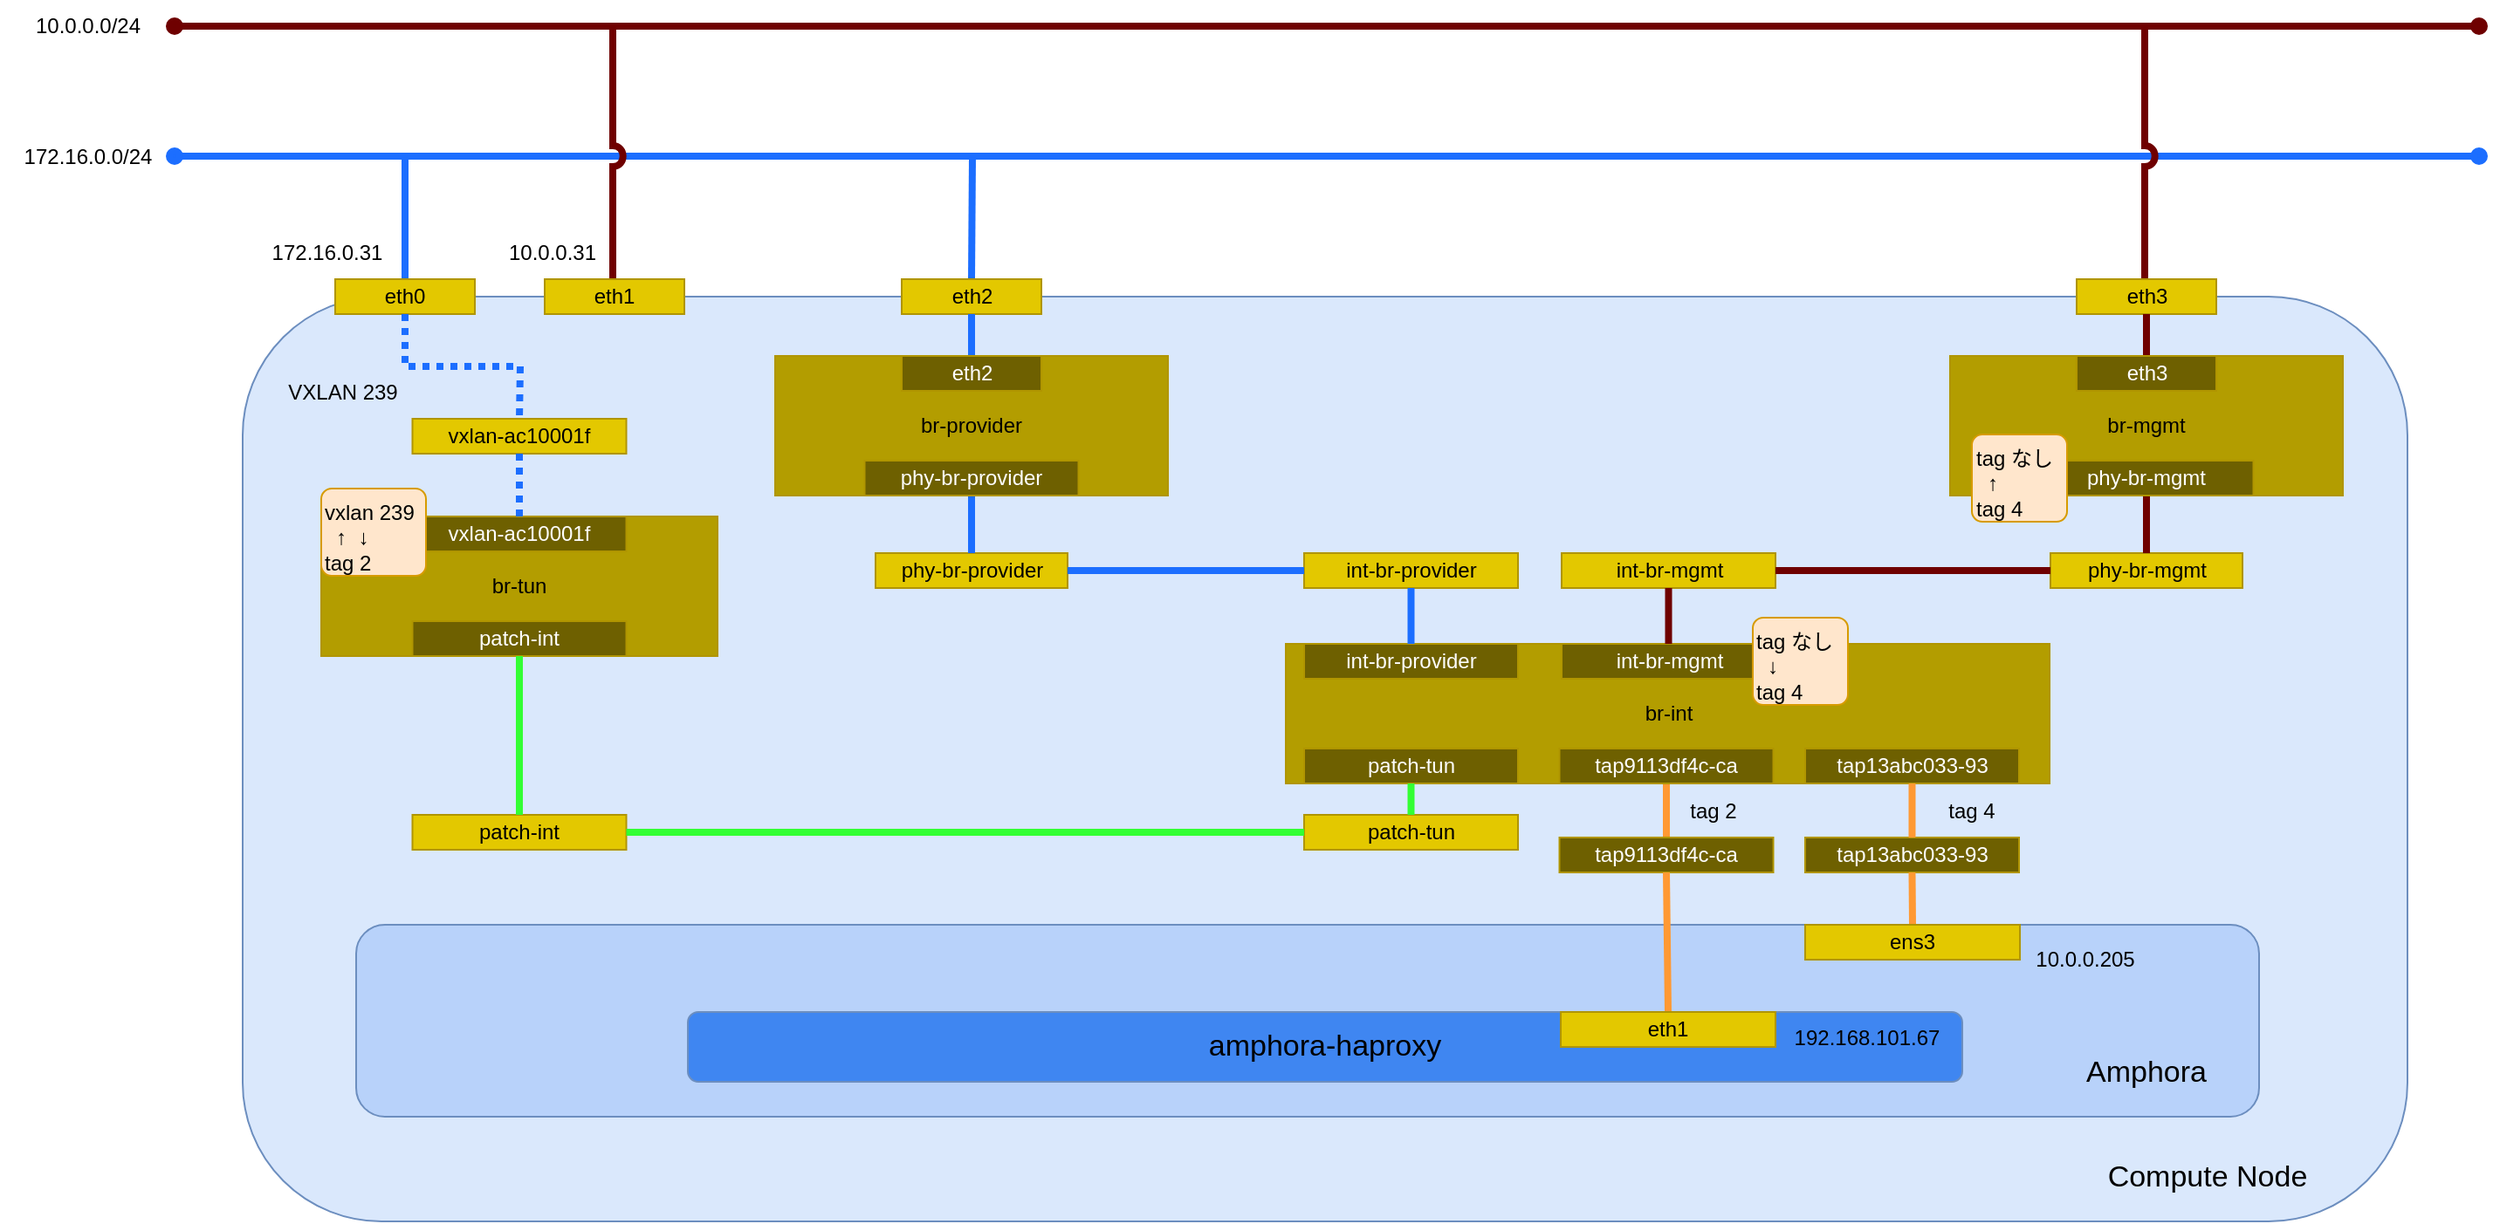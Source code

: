 <mxfile version="24.4.4" type="device">
  <diagram name="ページ1" id="6O8cq4Rfigk1k-ii5kAo">
    <mxGraphModel dx="2653" dy="653" grid="1" gridSize="10" guides="1" tooltips="1" connect="1" arrows="1" fold="1" page="1" pageScale="1" pageWidth="827" pageHeight="1169" math="0" shadow="0">
      <root>
        <mxCell id="0" />
        <object label="ネットワーク" id="1">
          <mxCell style="locked=1;" parent="0" />
        </object>
        <mxCell id="nmcxP7l3HHxIJU_-N-T5-9" value="" style="endArrow=oval;html=1;rounded=0;startArrow=oval;startFill=1;endFill=1;strokeWidth=4;fillColor=#a20025;strokeColor=#6F0000;" parent="1" edge="1">
          <mxGeometry width="50" height="50" relative="1" as="geometry">
            <mxPoint x="-694" y="35" as="sourcePoint" />
            <mxPoint x="626" y="35" as="targetPoint" />
          </mxGeometry>
        </mxCell>
        <mxCell id="nmcxP7l3HHxIJU_-N-T5-10" value="10.0.0.0/24" style="text;html=1;align=center;verticalAlign=middle;resizable=0;points=[];autosize=1;strokeColor=none;fillColor=none;" parent="1" vertex="1">
          <mxGeometry x="-784" y="20" width="80" height="30" as="geometry" />
        </mxCell>
        <mxCell id="nmcxP7l3HHxIJU_-N-T5-11" value="" style="endArrow=oval;html=1;rounded=0;startArrow=oval;startFill=1;endFill=1;strokeWidth=4;fillColor=#a20025;strokeColor=#1C6EFF;" parent="1" edge="1">
          <mxGeometry width="50" height="50" relative="1" as="geometry">
            <mxPoint x="-694" y="109.5" as="sourcePoint" />
            <mxPoint x="626" y="109.5" as="targetPoint" />
          </mxGeometry>
        </mxCell>
        <mxCell id="nmcxP7l3HHxIJU_-N-T5-12" value="172.16.0.0/24" style="text;html=1;align=center;verticalAlign=middle;resizable=0;points=[];autosize=1;strokeColor=none;fillColor=none;" parent="1" vertex="1">
          <mxGeometry x="-794" y="95" width="100" height="30" as="geometry" />
        </mxCell>
        <mxCell id="nmcxP7l3HHxIJU_-N-T5-13" value="" style="endArrow=none;html=1;rounded=0;startArrow=none;startFill=0;endFill=0;strokeWidth=4;fillColor=#a20025;strokeColor=#1C6EFF;jumpStyle=arc;" parent="1" edge="1">
          <mxGeometry width="50" height="50" relative="1" as="geometry">
            <mxPoint x="-562" y="110" as="sourcePoint" />
            <mxPoint x="-562" y="190" as="targetPoint" />
          </mxGeometry>
        </mxCell>
        <mxCell id="nmcxP7l3HHxIJU_-N-T5-14" value="" style="endArrow=none;html=1;rounded=0;startArrow=none;startFill=0;endFill=0;strokeWidth=4;fillColor=#a20025;strokeColor=#1C6EFF;jumpStyle=arc;" parent="1" edge="1">
          <mxGeometry width="50" height="50" relative="1" as="geometry">
            <mxPoint x="-237" y="110" as="sourcePoint" />
            <mxPoint x="-237.5" y="180" as="targetPoint" />
          </mxGeometry>
        </mxCell>
        <mxCell id="nmcxP7l3HHxIJU_-N-T5-15" value="" style="endArrow=none;html=1;rounded=0;startArrow=none;startFill=0;endFill=0;strokeWidth=4;fillColor=#a20025;strokeColor=#6F0000;jumpStyle=arc;" parent="1" edge="1">
          <mxGeometry width="50" height="50" relative="1" as="geometry">
            <mxPoint x="434.5" y="36" as="sourcePoint" />
            <mxPoint x="434.5" y="190" as="targetPoint" />
          </mxGeometry>
        </mxCell>
        <mxCell id="nmcxP7l3HHxIJU_-N-T5-16" value="" style="endArrow=none;html=1;rounded=0;startArrow=none;startFill=0;endFill=0;strokeWidth=4;fillColor=#a20025;strokeColor=#6F0000;jumpStyle=arc;" parent="1" edge="1">
          <mxGeometry width="50" height="50" relative="1" as="geometry">
            <mxPoint x="-443" y="34" as="sourcePoint" />
            <mxPoint x="-443" y="190" as="targetPoint" />
          </mxGeometry>
        </mxCell>
        <object label="マシン" id="ExSx5SIZApUU_Iw7rpWn-6">
          <mxCell style="locked=1;" parent="0" />
        </object>
        <mxCell id="nmcxP7l3HHxIJU_-N-T5-17" value="" style="rounded=1;whiteSpace=wrap;html=1;fillColor=#dae8fc;strokeColor=#6c8ebf;" parent="ExSx5SIZApUU_Iw7rpWn-6" vertex="1">
          <mxGeometry x="-655" y="190" width="1240" height="530" as="geometry" />
        </mxCell>
        <mxCell id="nmcxP7l3HHxIJU_-N-T5-18" value="eth1" style="rounded=0;whiteSpace=wrap;html=1;fillColor=#e3c800;fontColor=#000000;strokeColor=#B09500;" parent="ExSx5SIZApUU_Iw7rpWn-6" vertex="1">
          <mxGeometry x="-482" y="180" width="80" height="20" as="geometry" />
        </mxCell>
        <mxCell id="nmcxP7l3HHxIJU_-N-T5-19" value="eth0" style="rounded=0;whiteSpace=wrap;html=1;fillColor=#e3c800;fontColor=#000000;strokeColor=#B09500;" parent="ExSx5SIZApUU_Iw7rpWn-6" vertex="1">
          <mxGeometry x="-602" y="180" width="80" height="20" as="geometry" />
        </mxCell>
        <mxCell id="nmcxP7l3HHxIJU_-N-T5-20" value="172.16.0.31" style="text;html=1;align=center;verticalAlign=middle;resizable=0;points=[];autosize=1;strokeColor=none;fillColor=none;" parent="ExSx5SIZApUU_Iw7rpWn-6" vertex="1">
          <mxGeometry x="-652" y="150" width="90" height="30" as="geometry" />
        </mxCell>
        <mxCell id="nmcxP7l3HHxIJU_-N-T5-21" value="eth2" style="rounded=0;whiteSpace=wrap;html=1;fillColor=#e3c800;fontColor=#000000;strokeColor=#B09500;" parent="ExSx5SIZApUU_Iw7rpWn-6" vertex="1">
          <mxGeometry x="-277.5" y="180" width="80" height="20" as="geometry" />
        </mxCell>
        <mxCell id="nmcxP7l3HHxIJU_-N-T5-22" value="&lt;div&gt;eth3&lt;/div&gt;" style="rounded=0;whiteSpace=wrap;html=1;fillColor=#e3c800;fontColor=#000000;strokeColor=#B09500;" parent="ExSx5SIZApUU_Iw7rpWn-6" vertex="1">
          <mxGeometry x="395.5" y="180" width="80" height="20" as="geometry" />
        </mxCell>
        <mxCell id="nmcxP7l3HHxIJU_-N-T5-23" value="10.0.0.31" style="text;html=1;align=center;verticalAlign=middle;resizable=0;points=[];autosize=1;strokeColor=none;fillColor=none;" parent="ExSx5SIZApUU_Iw7rpWn-6" vertex="1">
          <mxGeometry x="-513" y="150" width="70" height="30" as="geometry" />
        </mxCell>
        <mxCell id="nmcxP7l3HHxIJU_-N-T5-24" value="&lt;font style=&quot;font-size: 17px;&quot;&gt;Compute Node&lt;/font&gt;" style="text;html=1;align=center;verticalAlign=middle;resizable=0;points=[];autosize=1;strokeColor=none;fillColor=none;" parent="ExSx5SIZApUU_Iw7rpWn-6" vertex="1">
          <mxGeometry x="400" y="680" width="140" height="30" as="geometry" />
        </mxCell>
        <mxCell id="nmcxP7l3HHxIJU_-N-T5-25" value="br-provider" style="rounded=0;whiteSpace=wrap;html=1;fillColor=#B39D00;fontColor=#000000;strokeColor=#B09500;" parent="ExSx5SIZApUU_Iw7rpWn-6" vertex="1">
          <mxGeometry x="-350" y="224" width="225" height="80" as="geometry" />
        </mxCell>
        <mxCell id="nmcxP7l3HHxIJU_-N-T5-26" value="phy-br-provider" style="rounded=0;whiteSpace=wrap;html=1;fillColor=#e3c800;fontColor=#000000;strokeColor=#B09500;" parent="ExSx5SIZApUU_Iw7rpWn-6" vertex="1">
          <mxGeometry x="-292.5" y="337" width="110" height="20" as="geometry" />
        </mxCell>
        <mxCell id="nmcxP7l3HHxIJU_-N-T5-27" value="" style="endArrow=none;html=1;rounded=0;startArrow=none;startFill=0;endFill=0;strokeWidth=4;fillColor=#a20025;strokeColor=#1C6EFF;jumpStyle=arc;entryX=0.5;entryY=0;entryDx=0;entryDy=0;exitX=0.5;exitY=1;exitDx=0;exitDy=0;" parent="ExSx5SIZApUU_Iw7rpWn-6" source="nmcxP7l3HHxIJU_-N-T5-21" target="nmcxP7l3HHxIJU_-N-T5-30" edge="1">
          <mxGeometry width="50" height="50" relative="1" as="geometry">
            <mxPoint x="-226.5" y="100" as="sourcePoint" />
            <mxPoint x="-226.5" y="180" as="targetPoint" />
          </mxGeometry>
        </mxCell>
        <mxCell id="nmcxP7l3HHxIJU_-N-T5-28" value="" style="endArrow=none;html=1;rounded=0;startArrow=none;startFill=0;endFill=0;strokeWidth=4;fillColor=#a20025;strokeColor=#1C6EFF;jumpStyle=arc;entryX=0.5;entryY=0;entryDx=0;entryDy=0;exitX=0.5;exitY=1;exitDx=0;exitDy=0;" parent="ExSx5SIZApUU_Iw7rpWn-6" source="nmcxP7l3HHxIJU_-N-T5-31" target="nmcxP7l3HHxIJU_-N-T5-26" edge="1">
          <mxGeometry width="50" height="50" relative="1" as="geometry">
            <mxPoint x="-227.5" y="184" as="sourcePoint" />
            <mxPoint x="-227.5" y="209" as="targetPoint" />
          </mxGeometry>
        </mxCell>
        <mxCell id="nmcxP7l3HHxIJU_-N-T5-30" value="&lt;font color=&quot;#ffffff&quot;&gt;eth2&lt;/font&gt;" style="rounded=0;whiteSpace=wrap;html=1;fillColor=#6E6000;fontColor=#000000;strokeColor=#B09500;" parent="ExSx5SIZApUU_Iw7rpWn-6" vertex="1">
          <mxGeometry x="-277.5" y="224" width="80" height="20" as="geometry" />
        </mxCell>
        <mxCell id="nmcxP7l3HHxIJU_-N-T5-31" value="&lt;font color=&quot;#ffffff&quot;&gt;phy-br-provider&lt;/font&gt;" style="rounded=0;whiteSpace=wrap;html=1;fillColor=#6E6000;fontColor=#000000;strokeColor=#B09500;" parent="ExSx5SIZApUU_Iw7rpWn-6" vertex="1">
          <mxGeometry x="-298.75" y="284" width="122.5" height="20" as="geometry" />
        </mxCell>
        <mxCell id="nmcxP7l3HHxIJU_-N-T5-33" value="br-mgmt" style="rounded=0;whiteSpace=wrap;html=1;fillColor=#B39D00;fontColor=#000000;strokeColor=#B09500;" parent="ExSx5SIZApUU_Iw7rpWn-6" vertex="1">
          <mxGeometry x="323" y="224" width="225" height="80" as="geometry" />
        </mxCell>
        <mxCell id="nmcxP7l3HHxIJU_-N-T5-34" value="phy-br-mgmt" style="rounded=0;whiteSpace=wrap;html=1;fillColor=#e3c800;fontColor=#000000;strokeColor=#B09500;" parent="ExSx5SIZApUU_Iw7rpWn-6" vertex="1">
          <mxGeometry x="380.5" y="337" width="110" height="20" as="geometry" />
        </mxCell>
        <mxCell id="nmcxP7l3HHxIJU_-N-T5-35" value="" style="endArrow=none;html=1;rounded=0;startArrow=none;startFill=0;endFill=0;strokeWidth=4;fillColor=#a20025;strokeColor=#6F0000;jumpStyle=arc;entryX=0.5;entryY=0;entryDx=0;entryDy=0;exitX=0.5;exitY=1;exitDx=0;exitDy=0;" parent="ExSx5SIZApUU_Iw7rpWn-6" source="nmcxP7l3HHxIJU_-N-T5-22" target="nmcxP7l3HHxIJU_-N-T5-37" edge="1">
          <mxGeometry width="50" height="50" relative="1" as="geometry">
            <mxPoint x="435.5" y="190" as="sourcePoint" />
            <mxPoint x="446.5" y="180" as="targetPoint" />
          </mxGeometry>
        </mxCell>
        <mxCell id="nmcxP7l3HHxIJU_-N-T5-36" value="" style="endArrow=none;html=1;rounded=0;startArrow=none;startFill=0;endFill=0;strokeWidth=4;fillColor=#a20025;strokeColor=#6F0000;jumpStyle=arc;entryX=0.5;entryY=0;entryDx=0;entryDy=0;exitX=0.5;exitY=1;exitDx=0;exitDy=0;" parent="ExSx5SIZApUU_Iw7rpWn-6" source="nmcxP7l3HHxIJU_-N-T5-38" target="nmcxP7l3HHxIJU_-N-T5-34" edge="1">
          <mxGeometry width="50" height="50" relative="1" as="geometry">
            <mxPoint x="445.5" y="184" as="sourcePoint" />
            <mxPoint x="445.5" y="209" as="targetPoint" />
          </mxGeometry>
        </mxCell>
        <mxCell id="nmcxP7l3HHxIJU_-N-T5-37" value="&lt;font color=&quot;#ffffff&quot;&gt;eth3&lt;/font&gt;" style="rounded=0;whiteSpace=wrap;html=1;fillColor=#6E6000;fontColor=#000000;strokeColor=#B09500;" parent="ExSx5SIZApUU_Iw7rpWn-6" vertex="1">
          <mxGeometry x="395.5" y="224" width="80" height="20" as="geometry" />
        </mxCell>
        <mxCell id="nmcxP7l3HHxIJU_-N-T5-38" value="&lt;font color=&quot;#ffffff&quot;&gt;phy-br-mgmt&lt;/font&gt;" style="rounded=0;whiteSpace=wrap;html=1;fillColor=#6E6000;fontColor=#000000;strokeColor=#B09500;" parent="ExSx5SIZApUU_Iw7rpWn-6" vertex="1">
          <mxGeometry x="374.25" y="284" width="122.5" height="20" as="geometry" />
        </mxCell>
        <mxCell id="nmcxP7l3HHxIJU_-N-T5-39" value="br-int" style="rounded=0;whiteSpace=wrap;html=1;fillColor=#B39D00;fontColor=#000000;strokeColor=#B09500;" parent="ExSx5SIZApUU_Iw7rpWn-6" vertex="1">
          <mxGeometry x="-57.5" y="389" width="437.5" height="80" as="geometry" />
        </mxCell>
        <mxCell id="nmcxP7l3HHxIJU_-N-T5-40" value="&lt;font color=&quot;#ffffff&quot;&gt;int-br-provider&lt;/font&gt;" style="rounded=0;whiteSpace=wrap;html=1;fillColor=#6E6000;fontColor=#000000;strokeColor=#B09500;" parent="ExSx5SIZApUU_Iw7rpWn-6" vertex="1">
          <mxGeometry x="-47" y="389" width="122.5" height="20" as="geometry" />
        </mxCell>
        <mxCell id="nmcxP7l3HHxIJU_-N-T5-41" value="&lt;font color=&quot;#ffffff&quot;&gt;int-br-mgmt&lt;/font&gt;" style="rounded=0;whiteSpace=wrap;html=1;fillColor=#6E6000;fontColor=#000000;strokeColor=#B09500;" parent="ExSx5SIZApUU_Iw7rpWn-6" vertex="1">
          <mxGeometry x="100.5" y="389" width="122.5" height="20" as="geometry" />
        </mxCell>
        <mxCell id="nmcxP7l3HHxIJU_-N-T5-42" value="int-br-provider" style="rounded=0;whiteSpace=wrap;html=1;fillColor=#e3c800;fontColor=#000000;strokeColor=#B09500;" parent="ExSx5SIZApUU_Iw7rpWn-6" vertex="1">
          <mxGeometry x="-47" y="337" width="122.5" height="20" as="geometry" />
        </mxCell>
        <mxCell id="nmcxP7l3HHxIJU_-N-T5-43" value="int-br-mgmt" style="rounded=0;whiteSpace=wrap;html=1;fillColor=#e3c800;fontColor=#000000;strokeColor=#B09500;" parent="ExSx5SIZApUU_Iw7rpWn-6" vertex="1">
          <mxGeometry x="100.5" y="337" width="122.5" height="20" as="geometry" />
        </mxCell>
        <mxCell id="nmcxP7l3HHxIJU_-N-T5-44" value="" style="endArrow=none;html=1;rounded=0;startArrow=none;startFill=0;endFill=0;strokeWidth=4;fillColor=#a20025;strokeColor=#1C6EFF;jumpStyle=arc;entryX=0;entryY=0.5;entryDx=0;entryDy=0;exitX=1;exitY=0.5;exitDx=0;exitDy=0;" parent="ExSx5SIZApUU_Iw7rpWn-6" source="nmcxP7l3HHxIJU_-N-T5-26" target="nmcxP7l3HHxIJU_-N-T5-42" edge="1">
          <mxGeometry width="50" height="50" relative="1" as="geometry">
            <mxPoint x="-227" y="307" as="sourcePoint" />
            <mxPoint x="-227" y="347" as="targetPoint" />
          </mxGeometry>
        </mxCell>
        <mxCell id="nmcxP7l3HHxIJU_-N-T5-45" value="" style="endArrow=none;html=1;rounded=0;startArrow=none;startFill=0;endFill=0;strokeWidth=4;fillColor=#a20025;strokeColor=#FF9933;jumpStyle=arc;exitX=0.5;exitY=1;exitDx=0;exitDy=0;entryX=0.5;entryY=0;entryDx=0;entryDy=0;" parent="ExSx5SIZApUU_Iw7rpWn-6" source="PTYmkBVkSRzFn1gX9XiX-7" edge="1" target="mCkRTqMndRTOsqMtBaeY-4">
          <mxGeometry width="50" height="50" relative="1" as="geometry">
            <mxPoint x="-172" y="380" as="sourcePoint" />
            <mxPoint x="161" y="530" as="targetPoint" />
          </mxGeometry>
        </mxCell>
        <mxCell id="nmcxP7l3HHxIJU_-N-T5-46" value="" style="endArrow=none;html=1;rounded=0;startArrow=none;startFill=0;endFill=0;strokeWidth=4;fillColor=#a20025;strokeColor=#6F0000;jumpStyle=arc;entryX=1;entryY=0.5;entryDx=0;entryDy=0;exitX=0;exitY=0.5;exitDx=0;exitDy=0;" parent="ExSx5SIZApUU_Iw7rpWn-6" source="nmcxP7l3HHxIJU_-N-T5-34" target="nmcxP7l3HHxIJU_-N-T5-43" edge="1">
          <mxGeometry width="50" height="50" relative="1" as="geometry">
            <mxPoint x="446" y="307" as="sourcePoint" />
            <mxPoint x="446" y="347" as="targetPoint" />
          </mxGeometry>
        </mxCell>
        <mxCell id="nmcxP7l3HHxIJU_-N-T5-47" value="" style="endArrow=none;html=1;rounded=0;startArrow=none;startFill=0;endFill=0;strokeWidth=4;fillColor=#a20025;strokeColor=#6F0000;jumpStyle=arc;entryX=0.5;entryY=0;entryDx=0;entryDy=0;exitX=0.5;exitY=1;exitDx=0;exitDy=0;" parent="ExSx5SIZApUU_Iw7rpWn-6" source="nmcxP7l3HHxIJU_-N-T5-43" target="nmcxP7l3HHxIJU_-N-T5-41" edge="1">
          <mxGeometry width="50" height="50" relative="1" as="geometry">
            <mxPoint x="391" y="380" as="sourcePoint" />
            <mxPoint x="233" y="380" as="targetPoint" />
          </mxGeometry>
        </mxCell>
        <mxCell id="PTYmkBVkSRzFn1gX9XiX-7" value="&lt;font color=&quot;#ffffff&quot;&gt;tap9113df4c-ca&lt;/font&gt;" style="rounded=0;whiteSpace=wrap;html=1;fillColor=#6E6000;fontColor=#000000;strokeColor=#B09500;" parent="ExSx5SIZApUU_Iw7rpWn-6" vertex="1">
          <mxGeometry x="99.25" y="449" width="122.5" height="20" as="geometry" />
        </mxCell>
        <mxCell id="PTYmkBVkSRzFn1gX9XiX-8" value="tag 2" style="text;html=1;align=center;verticalAlign=middle;resizable=0;points=[];autosize=1;strokeColor=none;fillColor=none;" parent="ExSx5SIZApUU_Iw7rpWn-6" vertex="1">
          <mxGeometry x="162" y="470" width="50" height="30" as="geometry" />
        </mxCell>
        <mxCell id="PTYmkBVkSRzFn1gX9XiX-9" value="" style="endArrow=none;html=1;rounded=0;startArrow=none;startFill=0;endFill=0;strokeWidth=4;fillColor=#a20025;strokeColor=#1C6EFF;jumpStyle=arc;entryX=0.5;entryY=0;entryDx=0;entryDy=0;exitX=0.5;exitY=1;exitDx=0;exitDy=0;" parent="ExSx5SIZApUU_Iw7rpWn-6" source="nmcxP7l3HHxIJU_-N-T5-42" target="nmcxP7l3HHxIJU_-N-T5-40" edge="1">
          <mxGeometry width="50" height="50" relative="1" as="geometry">
            <mxPoint x="-227" y="330" as="sourcePoint" />
            <mxPoint x="-227" y="370" as="targetPoint" />
          </mxGeometry>
        </mxCell>
        <mxCell id="meuoz8Ci3vPXTj3wE5e8-4" value="br-tun" style="rounded=0;whiteSpace=wrap;html=1;fillColor=#B39D00;fontColor=#000000;strokeColor=#B09500;" parent="ExSx5SIZApUU_Iw7rpWn-6" vertex="1">
          <mxGeometry x="-610" y="316" width="227" height="80" as="geometry" />
        </mxCell>
        <mxCell id="meuoz8Ci3vPXTj3wE5e8-5" value="&lt;font color=&quot;#ffffff&quot;&gt;patch-int&lt;/font&gt;" style="rounded=0;whiteSpace=wrap;html=1;fillColor=#6E6000;fontColor=#000000;strokeColor=#B09500;" parent="ExSx5SIZApUU_Iw7rpWn-6" vertex="1">
          <mxGeometry x="-557.75" y="376" width="122.5" height="20" as="geometry" />
        </mxCell>
        <mxCell id="meuoz8Ci3vPXTj3wE5e8-6" value="&lt;font color=&quot;#ffffff&quot;&gt;patch-tun&lt;/font&gt;" style="rounded=0;whiteSpace=wrap;html=1;fillColor=#6E6000;fontColor=#000000;strokeColor=#B09500;" parent="ExSx5SIZApUU_Iw7rpWn-6" vertex="1">
          <mxGeometry x="-47" y="449" width="122.5" height="20" as="geometry" />
        </mxCell>
        <mxCell id="meuoz8Ci3vPXTj3wE5e8-7" value="patch-tun" style="rounded=0;whiteSpace=wrap;html=1;fillColor=#e3c800;fontColor=#000000;strokeColor=#B09500;" parent="ExSx5SIZApUU_Iw7rpWn-6" vertex="1">
          <mxGeometry x="-47" y="487" width="122.5" height="20" as="geometry" />
        </mxCell>
        <mxCell id="meuoz8Ci3vPXTj3wE5e8-8" value="patch-int" style="rounded=0;whiteSpace=wrap;html=1;fillColor=#e3c800;fontColor=#000000;strokeColor=#B09500;" parent="ExSx5SIZApUU_Iw7rpWn-6" vertex="1">
          <mxGeometry x="-557.75" y="487" width="122.5" height="20" as="geometry" />
        </mxCell>
        <mxCell id="meuoz8Ci3vPXTj3wE5e8-11" value="" style="endArrow=none;html=1;rounded=0;startArrow=none;startFill=0;endFill=0;strokeWidth=4;fillColor=#a20025;strokeColor=#33FF33;jumpStyle=arc;exitX=0.5;exitY=0;exitDx=0;exitDy=0;entryX=0.5;entryY=1;entryDx=0;entryDy=0;" parent="ExSx5SIZApUU_Iw7rpWn-6" source="meuoz8Ci3vPXTj3wE5e8-8" target="meuoz8Ci3vPXTj3wE5e8-5" edge="1">
          <mxGeometry width="50" height="50" relative="1" as="geometry">
            <mxPoint x="24" y="500" as="sourcePoint" />
            <mxPoint x="-160" y="500" as="targetPoint" />
            <Array as="points" />
          </mxGeometry>
        </mxCell>
        <mxCell id="meuoz8Ci3vPXTj3wE5e8-12" value="" style="endArrow=none;html=1;rounded=0;startArrow=none;startFill=0;endFill=0;strokeWidth=4;fillColor=#a20025;strokeColor=#33FF33;jumpStyle=arc;exitX=1;exitY=0.5;exitDx=0;exitDy=0;entryX=0;entryY=0.5;entryDx=0;entryDy=0;" parent="ExSx5SIZApUU_Iw7rpWn-6" source="meuoz8Ci3vPXTj3wE5e8-8" target="meuoz8Ci3vPXTj3wE5e8-7" edge="1">
          <mxGeometry width="50" height="50" relative="1" as="geometry">
            <mxPoint x="-486" y="497" as="sourcePoint" />
            <mxPoint x="-486" y="423" as="targetPoint" />
            <Array as="points" />
          </mxGeometry>
        </mxCell>
        <mxCell id="meuoz8Ci3vPXTj3wE5e8-13" value="&lt;font color=&quot;#ffffff&quot;&gt;vxlan-ac10001f&lt;/font&gt;" style="rounded=0;whiteSpace=wrap;html=1;fillColor=#6E6000;fontColor=#000000;strokeColor=#B09500;" parent="ExSx5SIZApUU_Iw7rpWn-6" vertex="1">
          <mxGeometry x="-557.75" y="316" width="122.5" height="20" as="geometry" />
        </mxCell>
        <mxCell id="meuoz8Ci3vPXTj3wE5e8-14" value="vxlan-ac10001f" style="rounded=0;whiteSpace=wrap;html=1;fillColor=#e3c800;fontColor=#000000;strokeColor=#B09500;" parent="ExSx5SIZApUU_Iw7rpWn-6" vertex="1">
          <mxGeometry x="-557.75" y="260" width="122.5" height="20" as="geometry" />
        </mxCell>
        <mxCell id="meuoz8Ci3vPXTj3wE5e8-15" value="" style="endArrow=none;html=1;rounded=0;startArrow=none;startFill=0;endFill=0;strokeWidth=4;fillColor=#a20025;strokeColor=#1C6EFF;jumpStyle=arc;exitX=0.5;exitY=0;exitDx=0;exitDy=0;entryX=0.5;entryY=1;entryDx=0;entryDy=0;dashed=1;dashPattern=1 1;" parent="ExSx5SIZApUU_Iw7rpWn-6" source="meuoz8Ci3vPXTj3wE5e8-13" target="meuoz8Ci3vPXTj3wE5e8-14" edge="1">
          <mxGeometry width="50" height="50" relative="1" as="geometry">
            <mxPoint x="-486" y="480" as="sourcePoint" />
            <mxPoint x="-486" y="406" as="targetPoint" />
            <Array as="points" />
          </mxGeometry>
        </mxCell>
        <mxCell id="meuoz8Ci3vPXTj3wE5e8-16" value="" style="endArrow=none;html=1;rounded=0;startArrow=none;startFill=0;endFill=0;strokeWidth=4;fillColor=#a20025;strokeColor=#1C6EFF;jumpStyle=arc;entryX=0.5;entryY=0;entryDx=0;entryDy=0;exitX=0.5;exitY=1;exitDx=0;exitDy=0;dashed=1;dashPattern=1 1;" parent="ExSx5SIZApUU_Iw7rpWn-6" source="nmcxP7l3HHxIJU_-N-T5-19" target="meuoz8Ci3vPXTj3wE5e8-14" edge="1">
          <mxGeometry width="50" height="50" relative="1" as="geometry">
            <mxPoint x="-552" y="120" as="sourcePoint" />
            <mxPoint x="-552" y="200" as="targetPoint" />
            <Array as="points">
              <mxPoint x="-562" y="230" />
              <mxPoint x="-496" y="230" />
            </Array>
          </mxGeometry>
        </mxCell>
        <mxCell id="meuoz8Ci3vPXTj3wE5e8-17" value="VXLAN 239" style="text;html=1;align=center;verticalAlign=middle;resizable=0;points=[];autosize=1;strokeColor=none;fillColor=none;" parent="ExSx5SIZApUU_Iw7rpWn-6" vertex="1">
          <mxGeometry x="-637.75" y="230" width="80" height="30" as="geometry" />
        </mxCell>
        <mxCell id="meuoz8Ci3vPXTj3wE5e8-18" value="&lt;div&gt;vxlan 239&lt;br&gt;&lt;/div&gt;&lt;div&gt;&amp;nbsp;&amp;nbsp;↑&amp;nbsp; ↓&lt;br&gt;&lt;/div&gt;&lt;div&gt;tag 2&lt;br&gt;&lt;/div&gt;" style="text;html=1;whiteSpace=wrap;overflow=hidden;rounded=1;fillColor=#ffe6cc;strokeColor=#d79b00;arcSize=12;" parent="ExSx5SIZApUU_Iw7rpWn-6" vertex="1">
          <mxGeometry x="-610" y="300" width="60" height="50" as="geometry" />
        </mxCell>
        <mxCell id="meuoz8Ci3vPXTj3wE5e8-19" value="" style="endArrow=none;html=1;rounded=0;startArrow=none;startFill=0;endFill=0;strokeWidth=4;fillColor=#a20025;strokeColor=#33FF33;jumpStyle=arc;exitX=0.5;exitY=0;exitDx=0;exitDy=0;entryX=0.5;entryY=1;entryDx=0;entryDy=0;" parent="ExSx5SIZApUU_Iw7rpWn-6" source="meuoz8Ci3vPXTj3wE5e8-7" target="meuoz8Ci3vPXTj3wE5e8-6" edge="1">
          <mxGeometry width="50" height="50" relative="1" as="geometry">
            <mxPoint x="-486" y="497" as="sourcePoint" />
            <mxPoint x="-486" y="406" as="targetPoint" />
            <Array as="points" />
          </mxGeometry>
        </mxCell>
        <mxCell id="mCkRTqMndRTOsqMtBaeY-4" value="&lt;font color=&quot;#ffffff&quot;&gt;tap9113df4c-ca&lt;/font&gt;" style="rounded=0;whiteSpace=wrap;html=1;fillColor=#6E6000;fontColor=#000000;strokeColor=#B09500;" vertex="1" parent="ExSx5SIZApUU_Iw7rpWn-6">
          <mxGeometry x="99.25" y="500" width="122.5" height="20" as="geometry" />
        </mxCell>
        <mxCell id="mCkRTqMndRTOsqMtBaeY-5" value="&lt;font color=&quot;#ffffff&quot;&gt;tap13abc033-93&lt;/font&gt;" style="rounded=0;whiteSpace=wrap;html=1;fillColor=#6E6000;fontColor=#000000;strokeColor=#B09500;" vertex="1" parent="ExSx5SIZApUU_Iw7rpWn-6">
          <mxGeometry x="240" y="449" width="122.5" height="20" as="geometry" />
        </mxCell>
        <mxCell id="mCkRTqMndRTOsqMtBaeY-6" value="&lt;font color=&quot;#ffffff&quot;&gt;tap13abc033-93&lt;/font&gt;" style="rounded=0;whiteSpace=wrap;html=1;fillColor=#6E6000;fontColor=#000000;strokeColor=#B09500;" vertex="1" parent="ExSx5SIZApUU_Iw7rpWn-6">
          <mxGeometry x="240" y="500" width="122.5" height="20" as="geometry" />
        </mxCell>
        <mxCell id="mCkRTqMndRTOsqMtBaeY-7" value="" style="endArrow=none;html=1;rounded=0;startArrow=none;startFill=0;endFill=0;strokeWidth=4;fillColor=#a20025;strokeColor=#FF9933;jumpStyle=arc;exitX=0.5;exitY=1;exitDx=0;exitDy=0;entryX=0.5;entryY=0;entryDx=0;entryDy=0;" edge="1" parent="ExSx5SIZApUU_Iw7rpWn-6" source="mCkRTqMndRTOsqMtBaeY-5" target="mCkRTqMndRTOsqMtBaeY-6">
          <mxGeometry width="50" height="50" relative="1" as="geometry">
            <mxPoint x="171" y="479" as="sourcePoint" />
            <mxPoint x="171" y="510" as="targetPoint" />
          </mxGeometry>
        </mxCell>
        <mxCell id="mCkRTqMndRTOsqMtBaeY-8" value="tag 4" style="text;html=1;align=center;verticalAlign=middle;resizable=0;points=[];autosize=1;strokeColor=none;fillColor=none;" vertex="1" parent="ExSx5SIZApUU_Iw7rpWn-6">
          <mxGeometry x="310" y="470" width="50" height="30" as="geometry" />
        </mxCell>
        <mxCell id="mCkRTqMndRTOsqMtBaeY-9" value="" style="endArrow=none;html=1;rounded=0;startArrow=none;startFill=0;endFill=0;strokeWidth=4;fillColor=#a20025;strokeColor=#FF9933;jumpStyle=arc;exitX=0.5;exitY=1;exitDx=0;exitDy=0;entryX=0.5;entryY=0;entryDx=0;entryDy=0;" edge="1" parent="ExSx5SIZApUU_Iw7rpWn-6" source="mCkRTqMndRTOsqMtBaeY-6" target="PTYmkBVkSRzFn1gX9XiX-6">
          <mxGeometry width="50" height="50" relative="1" as="geometry">
            <mxPoint x="311" y="479" as="sourcePoint" />
            <mxPoint x="300" y="560" as="targetPoint" />
          </mxGeometry>
        </mxCell>
        <mxCell id="mCkRTqMndRTOsqMtBaeY-13" value="&lt;div&gt;tag なし&lt;br&gt;&lt;/div&gt;&lt;div&gt;&amp;nbsp;&amp;nbsp;↑&lt;br&gt;&lt;/div&gt;&lt;div&gt;tag 4&lt;br&gt;&lt;/div&gt;" style="text;html=1;whiteSpace=wrap;overflow=hidden;rounded=1;fillColor=#ffe6cc;strokeColor=#d79b00;arcSize=12;" vertex="1" parent="ExSx5SIZApUU_Iw7rpWn-6">
          <mxGeometry x="335.5" y="269" width="54.5" height="50" as="geometry" />
        </mxCell>
        <mxCell id="mCkRTqMndRTOsqMtBaeY-14" value="&lt;div&gt;tag なし&lt;br&gt;&lt;/div&gt;&lt;div&gt;&amp;nbsp; ↓&lt;br&gt;&lt;/div&gt;&lt;div&gt;tag 4&lt;br&gt;&lt;/div&gt;" style="text;html=1;whiteSpace=wrap;overflow=hidden;rounded=1;fillColor=#ffe6cc;strokeColor=#d79b00;arcSize=12;" vertex="1" parent="ExSx5SIZApUU_Iw7rpWn-6">
          <mxGeometry x="210" y="374" width="54.5" height="50" as="geometry" />
        </mxCell>
        <object label="インスタンス" id="PTYmkBVkSRzFn1gX9XiX-1">
          <mxCell style="locked=1;" parent="0" />
        </object>
        <mxCell id="PTYmkBVkSRzFn1gX9XiX-2" value="" style="rounded=1;whiteSpace=wrap;html=1;fillColor=#b8d2fa;strokeColor=#6c8ebf;align=center;horizontal=1;" parent="PTYmkBVkSRzFn1gX9XiX-1" vertex="1">
          <mxGeometry x="-590" y="550" width="1090" height="110" as="geometry" />
        </mxCell>
        <mxCell id="PTYmkBVkSRzFn1gX9XiX-3" value="&lt;font style=&quot;font-size: 17px;&quot;&gt;Amphora&lt;/font&gt;" style="text;html=1;align=center;verticalAlign=middle;resizable=0;points=[];autosize=1;strokeColor=none;fillColor=none;" parent="PTYmkBVkSRzFn1gX9XiX-1" vertex="1">
          <mxGeometry x="390" y="620" width="90" height="30" as="geometry" />
        </mxCell>
        <mxCell id="PTYmkBVkSRzFn1gX9XiX-4" value="10.0.0.205" style="text;html=1;align=center;verticalAlign=middle;resizable=0;points=[];autosize=1;strokeColor=none;fillColor=none;" parent="PTYmkBVkSRzFn1gX9XiX-1" vertex="1">
          <mxGeometry x="360" y="555" width="80" height="30" as="geometry" />
        </mxCell>
        <mxCell id="PTYmkBVkSRzFn1gX9XiX-6" value="ens3" style="rounded=0;whiteSpace=wrap;html=1;fillColor=#e3c800;fontColor=#000000;strokeColor=#B09500;" parent="PTYmkBVkSRzFn1gX9XiX-1" vertex="1">
          <mxGeometry x="240" y="550" width="123" height="20" as="geometry" />
        </mxCell>
        <mxCell id="mCkRTqMndRTOsqMtBaeY-11" value="" style="endArrow=none;html=1;rounded=0;startArrow=none;startFill=0;endFill=0;strokeWidth=4;fillColor=#a20025;strokeColor=#FF9933;jumpStyle=arc;exitX=0.5;exitY=1;exitDx=0;exitDy=0;entryX=0.5;entryY=0;entryDx=0;entryDy=0;" edge="1" parent="PTYmkBVkSRzFn1gX9XiX-1" source="mCkRTqMndRTOsqMtBaeY-4" target="mCkRTqMndRTOsqMtBaeY-3">
          <mxGeometry width="50" height="50" relative="1" as="geometry">
            <mxPoint x="311" y="479" as="sourcePoint" />
            <mxPoint x="311" y="510" as="targetPoint" />
          </mxGeometry>
        </mxCell>
        <object label="HAProxy" id="mCkRTqMndRTOsqMtBaeY-1">
          <mxCell style="locked=1;" parent="0" />
        </object>
        <mxCell id="mCkRTqMndRTOsqMtBaeY-2" value="&lt;font style=&quot;font-size: 17px;&quot;&gt;amphora-haproxy&lt;/font&gt;" style="rounded=1;whiteSpace=wrap;html=1;fillColor=#3f86f1;strokeColor=#6c8ebf;align=center;horizontal=1;" vertex="1" parent="mCkRTqMndRTOsqMtBaeY-1">
          <mxGeometry x="-400" y="600" width="730" height="40" as="geometry" />
        </mxCell>
        <mxCell id="mCkRTqMndRTOsqMtBaeY-3" value="eth1" style="rounded=0;whiteSpace=wrap;html=1;fillColor=#e3c800;fontColor=#000000;strokeColor=#B09500;" vertex="1" parent="mCkRTqMndRTOsqMtBaeY-1">
          <mxGeometry x="100" y="600" width="123" height="20" as="geometry" />
        </mxCell>
        <mxCell id="mCkRTqMndRTOsqMtBaeY-12" value="192.168.101.67" style="text;html=1;align=center;verticalAlign=middle;resizable=0;points=[];autosize=1;strokeColor=none;fillColor=none;" vertex="1" parent="mCkRTqMndRTOsqMtBaeY-1">
          <mxGeometry x="220" y="600" width="110" height="30" as="geometry" />
        </mxCell>
      </root>
    </mxGraphModel>
  </diagram>
</mxfile>
